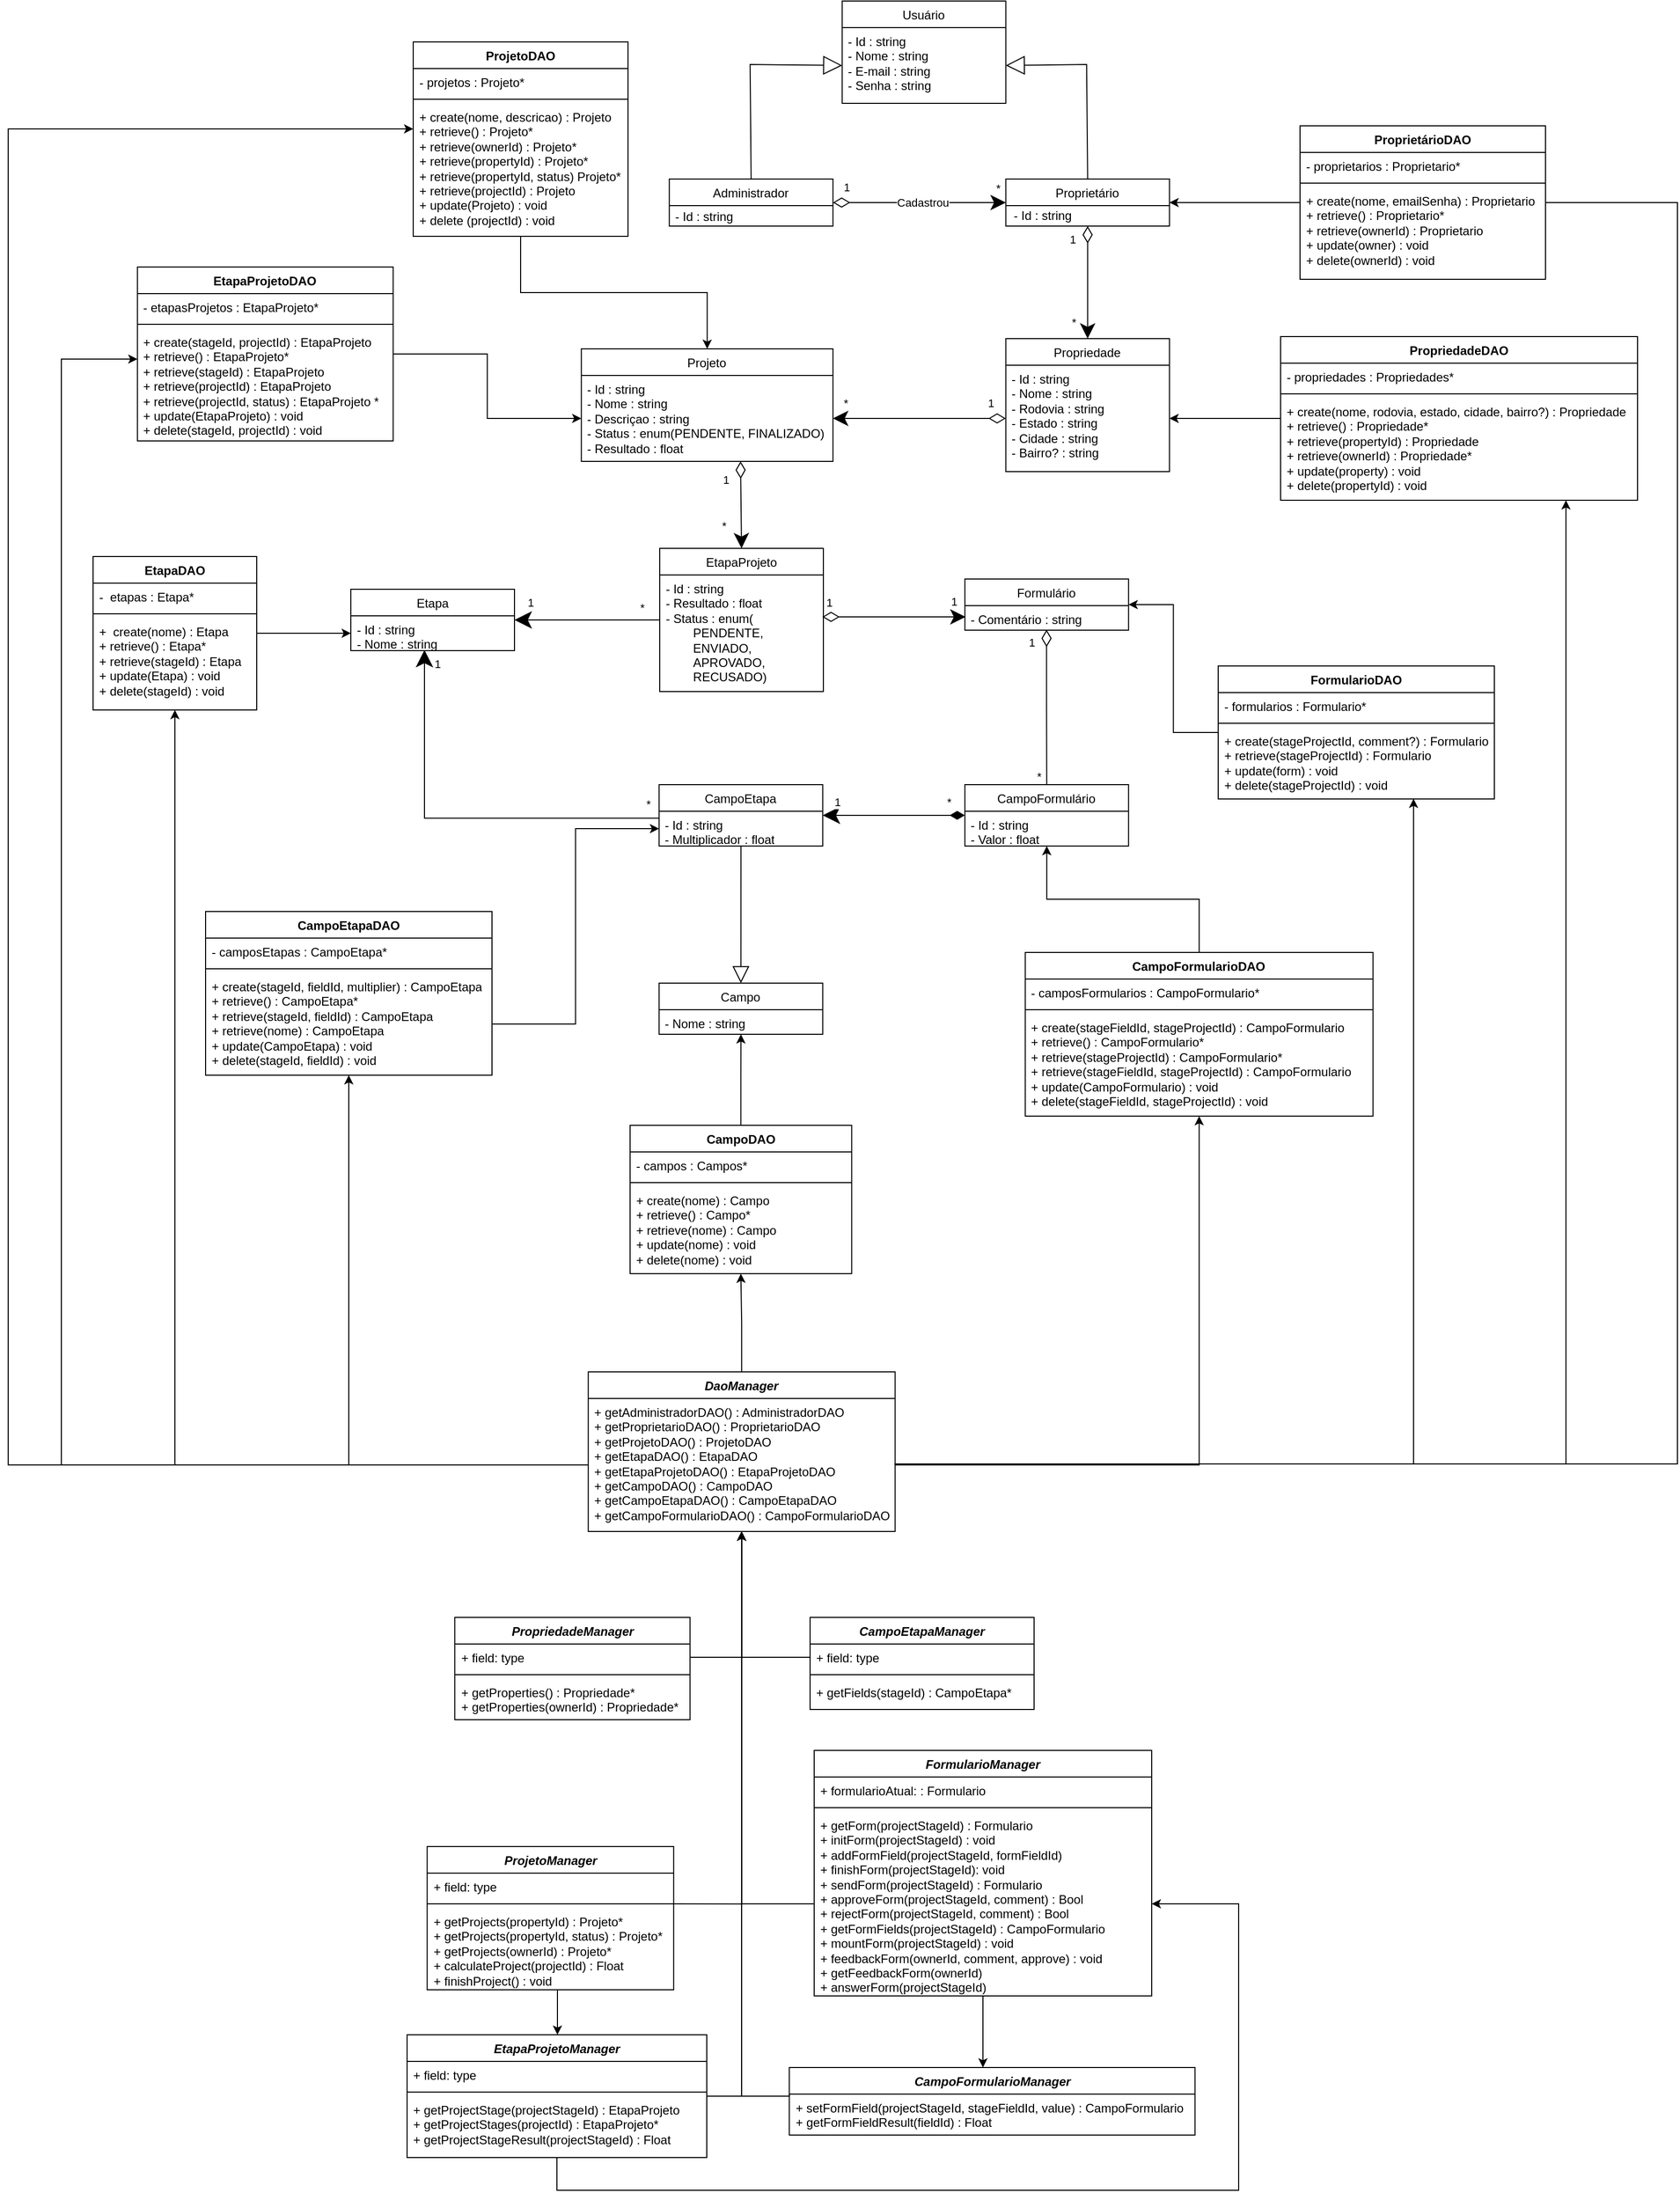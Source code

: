 <mxfile version="21.6.8" type="device">
  <diagram name="Página-1" id="R1JXZxJOF3DdF0_3CID8">
    <mxGraphModel dx="3405" dy="1491" grid="1" gridSize="10" guides="1" tooltips="1" connect="1" arrows="1" fold="1" page="1" pageScale="1" pageWidth="827" pageHeight="1169" math="0" shadow="0">
      <root>
        <mxCell id="0" />
        <mxCell id="1" parent="0" />
        <mxCell id="c1cFdMw-TbfyQ7vt37eO-1" value="&lt;span style=&quot;font-weight: normal;&quot;&gt;Usuário&lt;/span&gt;" style="swimlane;fontStyle=1;align=center;verticalAlign=top;childLayout=stackLayout;horizontal=1;startSize=26;horizontalStack=0;resizeParent=1;resizeParentMax=0;resizeLast=0;collapsible=1;marginBottom=0;whiteSpace=wrap;html=1;" parent="1" vertex="1">
          <mxGeometry x="492.36" y="70" width="160" height="100" as="geometry">
            <mxRectangle x="270" y="190" width="100" height="30" as="alternateBounds" />
          </mxGeometry>
        </mxCell>
        <mxCell id="c1cFdMw-TbfyQ7vt37eO-2" value="- Id : string&lt;br&gt;- Nome : string&lt;br&gt;- E-mail : string&lt;br&gt;- Senha : string" style="text;strokeColor=none;fillColor=none;align=left;verticalAlign=top;spacingLeft=4;spacingRight=4;overflow=hidden;rotatable=0;points=[[0,0.5],[1,0.5]];portConstraint=eastwest;whiteSpace=wrap;html=1;" parent="c1cFdMw-TbfyQ7vt37eO-1" vertex="1">
          <mxGeometry y="26" width="160" height="74" as="geometry" />
        </mxCell>
        <mxCell id="c1cFdMw-TbfyQ7vt37eO-3" value="" style="endArrow=block;endSize=16;endFill=0;html=1;rounded=0;entryX=1;entryY=0.5;entryDx=0;entryDy=0;exitX=0.5;exitY=0;exitDx=0;exitDy=0;" parent="1" source="c1cFdMw-TbfyQ7vt37eO-10" target="c1cFdMw-TbfyQ7vt37eO-2" edge="1">
          <mxGeometry width="160" relative="1" as="geometry">
            <mxPoint x="732.36" y="240" as="sourcePoint" />
            <mxPoint x="712.36" y="450" as="targetPoint" />
            <Array as="points">
              <mxPoint x="731.36" y="132" />
            </Array>
          </mxGeometry>
        </mxCell>
        <mxCell id="c1cFdMw-TbfyQ7vt37eO-4" value="" style="endArrow=block;endSize=16;endFill=0;html=1;rounded=0;entryX=0;entryY=0.5;entryDx=0;entryDy=0;exitX=0.5;exitY=0;exitDx=0;exitDy=0;" parent="1" source="c1cFdMw-TbfyQ7vt37eO-26" target="c1cFdMw-TbfyQ7vt37eO-2" edge="1">
          <mxGeometry width="160" relative="1" as="geometry">
            <mxPoint x="402.36" y="240" as="sourcePoint" />
            <mxPoint x="312.36" y="123" as="targetPoint" />
            <Array as="points">
              <mxPoint x="402.36" y="132" />
            </Array>
          </mxGeometry>
        </mxCell>
        <mxCell id="c1cFdMw-TbfyQ7vt37eO-5" value="&lt;span style=&quot;font-weight: normal;&quot;&gt;Propriedade&lt;/span&gt;" style="swimlane;fontStyle=1;align=center;verticalAlign=top;childLayout=stackLayout;horizontal=1;startSize=26;horizontalStack=0;resizeParent=1;resizeParentMax=0;resizeLast=0;collapsible=1;marginBottom=0;whiteSpace=wrap;html=1;" parent="1" vertex="1">
          <mxGeometry x="652.36" y="400" width="160" height="130" as="geometry" />
        </mxCell>
        <mxCell id="c1cFdMw-TbfyQ7vt37eO-6" value="- Id : string&lt;br&gt;- Nome : string&lt;br&gt;- Rodovia : string&lt;br&gt;- Estado : string&lt;br&gt;- Cidade : string&lt;br&gt;- Bairro? : string" style="text;strokeColor=none;fillColor=none;align=left;verticalAlign=top;spacingLeft=4;spacingRight=4;overflow=hidden;rotatable=0;points=[[0,0.5],[1,0.5]];portConstraint=eastwest;whiteSpace=wrap;html=1;" parent="c1cFdMw-TbfyQ7vt37eO-5" vertex="1">
          <mxGeometry y="26" width="160" height="104" as="geometry" />
        </mxCell>
        <mxCell id="c1cFdMw-TbfyQ7vt37eO-7" value="Cadastrou" style="endArrow=classic;html=1;endSize=12;startArrow=diamondThin;startSize=14;startFill=0;edgeStyle=orthogonalEdgeStyle;rounded=0;exitX=1;exitY=0.5;exitDx=0;exitDy=0;endFill=1;" parent="1" source="c1cFdMw-TbfyQ7vt37eO-26" target="c1cFdMw-TbfyQ7vt37eO-10" edge="1">
          <mxGeometry x="0.042" relative="1" as="geometry">
            <mxPoint x="508.36" y="258" as="sourcePoint" />
            <mxPoint x="652.36" y="258" as="targetPoint" />
            <Array as="points" />
            <mxPoint as="offset" />
          </mxGeometry>
        </mxCell>
        <mxCell id="c1cFdMw-TbfyQ7vt37eO-8" value="1" style="edgeLabel;resizable=0;html=1;align=left;verticalAlign=top;" parent="c1cFdMw-TbfyQ7vt37eO-7" connectable="0" vertex="1">
          <mxGeometry x="-1" relative="1" as="geometry">
            <mxPoint x="9" y="-28" as="offset" />
          </mxGeometry>
        </mxCell>
        <mxCell id="c1cFdMw-TbfyQ7vt37eO-9" value="*" style="edgeLabel;resizable=0;html=1;align=left;verticalAlign=top;" parent="1" connectable="0" vertex="1">
          <mxGeometry x="639.0" y="238" as="geometry">
            <mxPoint x="2" y="2" as="offset" />
          </mxGeometry>
        </mxCell>
        <mxCell id="c1cFdMw-TbfyQ7vt37eO-10" value="&lt;span style=&quot;font-weight: normal;&quot;&gt;Proprietário&lt;/span&gt;" style="swimlane;fontStyle=1;align=center;verticalAlign=top;childLayout=stackLayout;horizontal=1;startSize=26;horizontalStack=0;resizeParent=1;resizeParentMax=0;resizeLast=0;collapsible=1;marginBottom=0;whiteSpace=wrap;html=1;" parent="1" vertex="1">
          <mxGeometry x="652.36" y="244" width="160" height="46" as="geometry">
            <mxRectangle x="489" y="160" width="100" height="30" as="alternateBounds" />
          </mxGeometry>
        </mxCell>
        <mxCell id="c1cFdMw-TbfyQ7vt37eO-11" value="&lt;span style=&quot;font-weight: normal;&quot;&gt;Projeto&lt;/span&gt;" style="swimlane;fontStyle=1;align=center;verticalAlign=top;childLayout=stackLayout;horizontal=1;startSize=26;horizontalStack=0;resizeParent=1;resizeParentMax=0;resizeLast=0;collapsible=1;marginBottom=0;whiteSpace=wrap;html=1;" parent="1" vertex="1">
          <mxGeometry x="237.36" y="410" width="246" height="110" as="geometry" />
        </mxCell>
        <mxCell id="c1cFdMw-TbfyQ7vt37eO-12" value="- Id : string&lt;br&gt;- Nome : string&lt;br&gt;- Descriçao : string&lt;br&gt;- Status : enum(PENDENTE, FINALIZADO)&lt;br&gt;- Resultado : float" style="text;strokeColor=none;fillColor=none;align=left;verticalAlign=top;spacingLeft=4;spacingRight=4;overflow=hidden;rotatable=0;points=[[0,0.5],[1,0.5]];portConstraint=eastwest;whiteSpace=wrap;html=1;" parent="c1cFdMw-TbfyQ7vt37eO-11" vertex="1">
          <mxGeometry y="26" width="246" height="84" as="geometry" />
        </mxCell>
        <mxCell id="c1cFdMw-TbfyQ7vt37eO-13" value="&lt;span style=&quot;font-weight: normal;&quot;&gt;CampoFormulário&lt;/span&gt;" style="swimlane;fontStyle=1;align=center;verticalAlign=top;childLayout=stackLayout;horizontal=1;startSize=26;horizontalStack=0;resizeParent=1;resizeParentMax=0;resizeLast=0;collapsible=1;marginBottom=0;whiteSpace=wrap;html=1;" parent="1" vertex="1">
          <mxGeometry x="612.36" y="836" width="160" height="60" as="geometry" />
        </mxCell>
        <mxCell id="c1cFdMw-TbfyQ7vt37eO-14" value="- Id : string&lt;br&gt;- Valor : float" style="text;strokeColor=none;fillColor=none;align=left;verticalAlign=top;spacingLeft=4;spacingRight=4;overflow=hidden;rotatable=0;points=[[0,0.5],[1,0.5]];portConstraint=eastwest;whiteSpace=wrap;html=1;" parent="c1cFdMw-TbfyQ7vt37eO-13" vertex="1">
          <mxGeometry y="26" width="160" height="34" as="geometry" />
        </mxCell>
        <mxCell id="c1cFdMw-TbfyQ7vt37eO-15" value="&lt;span style=&quot;font-weight: normal;&quot;&gt;EtapaProjeto&lt;/span&gt;" style="swimlane;fontStyle=1;align=center;verticalAlign=top;childLayout=stackLayout;horizontal=1;startSize=26;horizontalStack=0;resizeParent=1;resizeParentMax=0;resizeLast=0;collapsible=1;marginBottom=0;whiteSpace=wrap;html=1;" parent="1" vertex="1">
          <mxGeometry x="314" y="605" width="160" height="140" as="geometry" />
        </mxCell>
        <mxCell id="c1cFdMw-TbfyQ7vt37eO-16" value="- Id : string&lt;br&gt;- Resultado : float&lt;br&gt;- Status : enum(&lt;span style=&quot;white-space: pre;&quot;&gt;&#x9;&lt;/span&gt;&lt;br&gt;&lt;span style=&quot;white-space: pre;&quot;&gt;&#x9;&lt;/span&gt;PENDENTE,&lt;br&gt;&lt;span style=&quot;white-space: pre;&quot;&gt;&#x9;&lt;/span&gt;ENVIADO,&lt;br&gt;&amp;nbsp;&amp;nbsp;&lt;span style=&quot;white-space: pre;&quot;&gt;&#x9;&lt;/span&gt;APROVADO,&lt;br&gt;&lt;span style=&quot;white-space: pre;&quot;&gt;&#x9;&lt;/span&gt;RECUSADO)" style="text;strokeColor=none;fillColor=none;align=left;verticalAlign=top;spacingLeft=4;spacingRight=4;overflow=hidden;rotatable=0;points=[[0,0.5],[1,0.5]];portConstraint=eastwest;whiteSpace=wrap;html=1;" parent="c1cFdMw-TbfyQ7vt37eO-15" vertex="1">
          <mxGeometry y="26" width="160" height="114" as="geometry" />
        </mxCell>
        <mxCell id="c1cFdMw-TbfyQ7vt37eO-17" value="&lt;span style=&quot;font-weight: normal;&quot;&gt;Campo&lt;/span&gt;" style="swimlane;fontStyle=1;align=center;verticalAlign=top;childLayout=stackLayout;horizontal=1;startSize=26;horizontalStack=0;resizeParent=1;resizeParentMax=0;resizeLast=0;collapsible=1;marginBottom=0;whiteSpace=wrap;html=1;" parent="1" vertex="1">
          <mxGeometry x="313.36" y="1030" width="160" height="50" as="geometry" />
        </mxCell>
        <mxCell id="c1cFdMw-TbfyQ7vt37eO-18" value="- Nome : string" style="text;strokeColor=none;fillColor=none;align=left;verticalAlign=top;spacingLeft=4;spacingRight=4;overflow=hidden;rotatable=0;points=[[0,0.5],[1,0.5]];portConstraint=eastwest;whiteSpace=wrap;html=1;" parent="c1cFdMw-TbfyQ7vt37eO-17" vertex="1">
          <mxGeometry y="26" width="160" height="24" as="geometry" />
        </mxCell>
        <mxCell id="c1cFdMw-TbfyQ7vt37eO-19" value="&lt;span style=&quot;font-weight: normal;&quot;&gt;CampoEtapa&lt;/span&gt;" style="swimlane;fontStyle=1;align=center;verticalAlign=top;childLayout=stackLayout;horizontal=1;startSize=26;horizontalStack=0;resizeParent=1;resizeParentMax=0;resizeLast=0;collapsible=1;marginBottom=0;whiteSpace=wrap;html=1;" parent="1" vertex="1">
          <mxGeometry x="313.36" y="836" width="160" height="60" as="geometry" />
        </mxCell>
        <mxCell id="c1cFdMw-TbfyQ7vt37eO-20" value="- Id : string&lt;br&gt;- Multiplicador : float" style="text;strokeColor=none;fillColor=none;align=left;verticalAlign=top;spacingLeft=4;spacingRight=4;overflow=hidden;rotatable=0;points=[[0,0.5],[1,0.5]];portConstraint=eastwest;whiteSpace=wrap;html=1;" parent="c1cFdMw-TbfyQ7vt37eO-19" vertex="1">
          <mxGeometry y="26" width="160" height="34" as="geometry" />
        </mxCell>
        <mxCell id="c1cFdMw-TbfyQ7vt37eO-21" value="" style="endArrow=classic;html=1;endSize=12;startArrow=diamondThin;startSize=14;startFill=0;edgeStyle=orthogonalEdgeStyle;rounded=0;entryX=0.5;entryY=0;entryDx=0;entryDy=0;exitX=0.5;exitY=1;exitDx=0;exitDy=0;endFill=1;" parent="1" source="c1cFdMw-TbfyQ7vt37eO-10" target="c1cFdMw-TbfyQ7vt37eO-5" edge="1">
          <mxGeometry x="0.042" relative="1" as="geometry">
            <mxPoint x="732.04" y="300.132" as="sourcePoint" />
            <mxPoint x="827.36" y="350" as="targetPoint" />
            <Array as="points" />
            <mxPoint as="offset" />
          </mxGeometry>
        </mxCell>
        <mxCell id="c1cFdMw-TbfyQ7vt37eO-22" value="1" style="edgeLabel;resizable=0;html=1;align=left;verticalAlign=top;" parent="c1cFdMw-TbfyQ7vt37eO-21" connectable="0" vertex="1">
          <mxGeometry x="-1" relative="1" as="geometry">
            <mxPoint x="-19" as="offset" />
          </mxGeometry>
        </mxCell>
        <mxCell id="c1cFdMw-TbfyQ7vt37eO-23" value="*" style="edgeLabel;resizable=0;html=1;align=left;verticalAlign=top;" parent="1" connectable="0" vertex="1">
          <mxGeometry x="723.04" y="310.132" as="geometry">
            <mxPoint x="-8" y="61" as="offset" />
          </mxGeometry>
        </mxCell>
        <mxCell id="c1cFdMw-TbfyQ7vt37eO-24" value="&lt;span style=&quot;font-weight: normal;&quot;&gt;Etapa&lt;/span&gt;" style="swimlane;fontStyle=1;align=center;verticalAlign=top;childLayout=stackLayout;horizontal=1;startSize=26;horizontalStack=0;resizeParent=1;resizeParentMax=0;resizeLast=0;collapsible=1;marginBottom=0;whiteSpace=wrap;html=1;" parent="1" vertex="1">
          <mxGeometry x="12" y="645" width="160" height="60" as="geometry" />
        </mxCell>
        <mxCell id="c1cFdMw-TbfyQ7vt37eO-25" value="- Id : string&lt;br&gt;- Nome : string" style="text;strokeColor=none;fillColor=none;align=left;verticalAlign=top;spacingLeft=4;spacingRight=4;overflow=hidden;rotatable=0;points=[[0,0.5],[1,0.5]];portConstraint=eastwest;whiteSpace=wrap;html=1;" parent="c1cFdMw-TbfyQ7vt37eO-24" vertex="1">
          <mxGeometry y="26" width="160" height="34" as="geometry" />
        </mxCell>
        <mxCell id="c1cFdMw-TbfyQ7vt37eO-26" value="&lt;span style=&quot;font-weight: normal;&quot;&gt;Administrador&lt;/span&gt;" style="swimlane;fontStyle=1;align=center;verticalAlign=top;childLayout=stackLayout;horizontal=1;startSize=26;horizontalStack=0;resizeParent=1;resizeParentMax=0;resizeLast=0;collapsible=1;marginBottom=0;whiteSpace=wrap;html=1;" parent="1" vertex="1">
          <mxGeometry x="323.36" y="244" width="160" height="46" as="geometry">
            <mxRectangle x="489" y="160" width="100" height="30" as="alternateBounds" />
          </mxGeometry>
        </mxCell>
        <mxCell id="c1cFdMw-TbfyQ7vt37eO-27" value="" style="endArrow=classic;html=1;endSize=12;startArrow=diamondThin;startSize=14;startFill=0;edgeStyle=orthogonalEdgeStyle;rounded=0;exitX=0;exitY=0.5;exitDx=0;exitDy=0;entryX=1;entryY=0.5;entryDx=0;entryDy=0;endFill=1;" parent="1" source="c1cFdMw-TbfyQ7vt37eO-6" target="c1cFdMw-TbfyQ7vt37eO-12" edge="1">
          <mxGeometry relative="1" as="geometry">
            <mxPoint x="463.36" y="560" as="sourcePoint" />
            <mxPoint x="583.36" y="660" as="targetPoint" />
          </mxGeometry>
        </mxCell>
        <mxCell id="c1cFdMw-TbfyQ7vt37eO-28" value="1" style="edgeLabel;resizable=0;html=1;align=left;verticalAlign=top;" parent="c1cFdMw-TbfyQ7vt37eO-27" connectable="0" vertex="1">
          <mxGeometry x="-1" relative="1" as="geometry">
            <mxPoint x="-19" y="-28" as="offset" />
          </mxGeometry>
        </mxCell>
        <mxCell id="c1cFdMw-TbfyQ7vt37eO-29" value="*" style="edgeLabel;resizable=0;html=1;align=left;verticalAlign=top;" parent="1" connectable="0" vertex="1">
          <mxGeometry x="492.36" y="450" as="geometry" />
        </mxCell>
        <mxCell id="c1cFdMw-TbfyQ7vt37eO-30" value="" style="endArrow=classic;html=1;endSize=12;startArrow=diamondThin;startSize=14;startFill=0;edgeStyle=orthogonalEdgeStyle;rounded=0;endFill=1;" parent="1" edge="1">
          <mxGeometry relative="1" as="geometry">
            <mxPoint x="473" y="672" as="sourcePoint" />
            <mxPoint x="613" y="672" as="targetPoint" />
          </mxGeometry>
        </mxCell>
        <mxCell id="c1cFdMw-TbfyQ7vt37eO-31" value="" style="endArrow=none;html=1;endSize=12;startArrow=diamondThin;startSize=14;startFill=0;edgeStyle=orthogonalEdgeStyle;rounded=0;exitX=0.499;exitY=0.978;exitDx=0;exitDy=0;entryX=0.5;entryY=0;entryDx=0;entryDy=0;endFill=0;exitPerimeter=0;" parent="1" source="c1cFdMw-TbfyQ7vt37eO-50" target="c1cFdMw-TbfyQ7vt37eO-13" edge="1">
          <mxGeometry relative="1" as="geometry">
            <mxPoint x="692.36" y="688" as="sourcePoint" />
            <mxPoint x="734.36" y="770" as="targetPoint" />
          </mxGeometry>
        </mxCell>
        <mxCell id="c1cFdMw-TbfyQ7vt37eO-32" value="1" style="edgeLabel;resizable=0;html=1;align=left;verticalAlign=top;" parent="c1cFdMw-TbfyQ7vt37eO-31" connectable="0" vertex="1">
          <mxGeometry x="-1" relative="1" as="geometry">
            <mxPoint x="-19" as="offset" />
          </mxGeometry>
        </mxCell>
        <mxCell id="c1cFdMw-TbfyQ7vt37eO-33" value="" style="endArrow=diamondThin;html=1;endSize=12;startArrow=classic;startSize=14;startFill=1;edgeStyle=orthogonalEdgeStyle;rounded=0;exitX=1;exitY=0.5;exitDx=0;exitDy=0;entryX=0;entryY=0.5;entryDx=0;entryDy=0;endFill=1;" parent="1" source="c1cFdMw-TbfyQ7vt37eO-19" target="c1cFdMw-TbfyQ7vt37eO-13" edge="1">
          <mxGeometry relative="1" as="geometry">
            <mxPoint x="563.36" y="820" as="sourcePoint" />
            <mxPoint x="623.36" y="850" as="targetPoint" />
          </mxGeometry>
        </mxCell>
        <mxCell id="c1cFdMw-TbfyQ7vt37eO-34" value="" style="endArrow=none;html=1;endSize=12;startArrow=classic;startSize=14;startFill=1;edgeStyle=orthogonalEdgeStyle;rounded=0;endFill=0;" parent="1" source="c1cFdMw-TbfyQ7vt37eO-24" target="c1cFdMw-TbfyQ7vt37eO-15" edge="1">
          <mxGeometry relative="1" as="geometry">
            <mxPoint x="150.36" y="680" as="sourcePoint" />
            <mxPoint x="293.36" y="670" as="targetPoint" />
          </mxGeometry>
        </mxCell>
        <mxCell id="c1cFdMw-TbfyQ7vt37eO-35" value="" style="endArrow=classic;html=1;endSize=12;startArrow=diamondThin;startSize=14;startFill=0;edgeStyle=orthogonalEdgeStyle;rounded=0;entryX=0.5;entryY=0;entryDx=0;entryDy=0;endFill=1;" parent="1" target="c1cFdMw-TbfyQ7vt37eO-15" edge="1">
          <mxGeometry relative="1" as="geometry">
            <mxPoint x="393" y="520" as="sourcePoint" />
            <mxPoint x="564.36" y="590" as="targetPoint" />
          </mxGeometry>
        </mxCell>
        <mxCell id="c1cFdMw-TbfyQ7vt37eO-36" value="1" style="edgeLabel;resizable=0;html=1;align=left;verticalAlign=top;" parent="c1cFdMw-TbfyQ7vt37eO-35" connectable="0" vertex="1">
          <mxGeometry x="-1" relative="1" as="geometry">
            <mxPoint x="-19" y="5" as="offset" />
          </mxGeometry>
        </mxCell>
        <mxCell id="c1cFdMw-TbfyQ7vt37eO-37" value="" style="endArrow=none;html=1;endSize=12;startArrow=classic;startSize=14;startFill=1;edgeStyle=orthogonalEdgeStyle;rounded=0;entryX=-0.004;entryY=0.106;entryDx=0;entryDy=0;entryPerimeter=0;endFill=0;exitX=0.45;exitY=0.98;exitDx=0;exitDy=0;exitPerimeter=0;" parent="1" source="c1cFdMw-TbfyQ7vt37eO-25" edge="1">
          <mxGeometry x="0.001" relative="1" as="geometry">
            <mxPoint x="80" y="710" as="sourcePoint" />
            <mxPoint x="313.36" y="868.756" as="targetPoint" />
            <Array as="points">
              <mxPoint x="84" y="869" />
            </Array>
            <mxPoint as="offset" />
          </mxGeometry>
        </mxCell>
        <mxCell id="c1cFdMw-TbfyQ7vt37eO-38" value="" style="endArrow=none;html=1;endSize=12;startArrow=block;startSize=14;startFill=0;edgeStyle=orthogonalEdgeStyle;rounded=0;exitX=0.5;exitY=0;exitDx=0;exitDy=0;endFill=0;entryX=0.5;entryY=0.997;entryDx=0;entryDy=0;entryPerimeter=0;" parent="1" source="c1cFdMw-TbfyQ7vt37eO-17" target="c1cFdMw-TbfyQ7vt37eO-20" edge="1">
          <mxGeometry relative="1" as="geometry">
            <mxPoint x="463.36" y="1030.0" as="sourcePoint" />
            <mxPoint x="394" y="896" as="targetPoint" />
            <Array as="points">
              <mxPoint x="393" y="900" />
            </Array>
          </mxGeometry>
        </mxCell>
        <mxCell id="c1cFdMw-TbfyQ7vt37eO-39" value="*" style="edgeLabel;resizable=0;html=1;align=left;verticalAlign=top;" parent="1" connectable="0" vertex="1">
          <mxGeometry x="373.36" y="570" as="geometry" />
        </mxCell>
        <mxCell id="c1cFdMw-TbfyQ7vt37eO-40" value="*" style="edgeLabel;resizable=0;html=1;align=left;verticalAlign=top;" parent="1" connectable="0" vertex="1">
          <mxGeometry x="293.36" y="650" as="geometry" />
        </mxCell>
        <mxCell id="c1cFdMw-TbfyQ7vt37eO-41" value="1" style="edgeLabel;resizable=0;html=1;align=left;verticalAlign=top;" parent="1" connectable="0" vertex="1">
          <mxGeometry x="183.36" y="645" as="geometry" />
        </mxCell>
        <mxCell id="c1cFdMw-TbfyQ7vt37eO-42" value="1" style="edgeLabel;resizable=0;html=1;align=left;verticalAlign=top;" parent="1" connectable="0" vertex="1">
          <mxGeometry x="92.0" y="705" as="geometry" />
        </mxCell>
        <mxCell id="c1cFdMw-TbfyQ7vt37eO-43" value="*" style="edgeLabel;resizable=0;html=1;align=left;verticalAlign=top;" parent="1" connectable="0" vertex="1">
          <mxGeometry x="273.36" y="840" as="geometry">
            <mxPoint x="26" y="2" as="offset" />
          </mxGeometry>
        </mxCell>
        <mxCell id="c1cFdMw-TbfyQ7vt37eO-44" value="*" style="edgeLabel;resizable=0;html=1;align=left;verticalAlign=top;" parent="1" connectable="0" vertex="1">
          <mxGeometry x="593.36" y="840" as="geometry" />
        </mxCell>
        <mxCell id="c1cFdMw-TbfyQ7vt37eO-45" value="*" style="edgeLabel;resizable=0;html=1;align=left;verticalAlign=top;" parent="1" connectable="0" vertex="1">
          <mxGeometry x="603.36" y="850" as="geometry">
            <mxPoint x="78" y="-35" as="offset" />
          </mxGeometry>
        </mxCell>
        <mxCell id="c1cFdMw-TbfyQ7vt37eO-46" value="1" style="edgeLabel;resizable=0;html=1;align=left;verticalAlign=top;" parent="1" connectable="0" vertex="1">
          <mxGeometry x="483.36" y="840" as="geometry" />
        </mxCell>
        <mxCell id="c1cFdMw-TbfyQ7vt37eO-47" value="1" style="edgeLabel;resizable=0;html=1;align=left;verticalAlign=top;" parent="1" connectable="0" vertex="1">
          <mxGeometry x="671.36" y="693" as="geometry">
            <mxPoint x="-196" y="-48" as="offset" />
          </mxGeometry>
        </mxCell>
        <mxCell id="c1cFdMw-TbfyQ7vt37eO-48" value="1" style="edgeLabel;resizable=0;html=1;align=left;verticalAlign=top;" parent="1" connectable="0" vertex="1">
          <mxGeometry x="793.36" y="693" as="geometry">
            <mxPoint x="-196" y="-49" as="offset" />
          </mxGeometry>
        </mxCell>
        <mxCell id="c1cFdMw-TbfyQ7vt37eO-49" value="&lt;span style=&quot;font-weight: normal;&quot;&gt;Formulário&lt;/span&gt;" style="swimlane;fontStyle=1;align=center;verticalAlign=top;childLayout=stackLayout;horizontal=1;startSize=26;horizontalStack=0;resizeParent=1;resizeParentMax=0;resizeLast=0;collapsible=1;marginBottom=0;whiteSpace=wrap;html=1;" parent="1" vertex="1">
          <mxGeometry x="612.36" y="635" width="160" height="50" as="geometry" />
        </mxCell>
        <mxCell id="c1cFdMw-TbfyQ7vt37eO-50" value="- Comentário : string" style="text;strokeColor=none;fillColor=none;align=left;verticalAlign=top;spacingLeft=4;spacingRight=4;overflow=hidden;rotatable=0;points=[[0,0.5],[1,0.5]];portConstraint=eastwest;whiteSpace=wrap;html=1;" parent="c1cFdMw-TbfyQ7vt37eO-49" vertex="1">
          <mxGeometry y="26" width="160" height="24" as="geometry" />
        </mxCell>
        <mxCell id="c1cFdMw-TbfyQ7vt37eO-51" value="- Id : string" style="text;html=1;align=center;verticalAlign=middle;resizable=0;points=[];autosize=1;strokeColor=none;fillColor=none;" parent="1" vertex="1">
          <mxGeometry x="317" y="266" width="80" height="30" as="geometry" />
        </mxCell>
        <mxCell id="c1cFdMw-TbfyQ7vt37eO-52" value="- Id : string" style="text;html=1;align=center;verticalAlign=middle;resizable=0;points=[];autosize=1;strokeColor=none;fillColor=none;" parent="1" vertex="1">
          <mxGeometry x="648" y="265" width="80" height="30" as="geometry" />
        </mxCell>
        <mxCell id="Z_xICWQEjVz1GftoHAZ4-9" style="edgeStyle=orthogonalEdgeStyle;rounded=0;orthogonalLoop=1;jettySize=auto;html=1;" parent="1" source="c1cFdMw-TbfyQ7vt37eO-69" target="c1cFdMw-TbfyQ7vt37eO-10" edge="1">
          <mxGeometry relative="1" as="geometry" />
        </mxCell>
        <mxCell id="c1cFdMw-TbfyQ7vt37eO-69" value="ProprietárioDAO" style="swimlane;fontStyle=1;align=center;verticalAlign=top;childLayout=stackLayout;horizontal=1;startSize=26;horizontalStack=0;resizeParent=1;resizeParentMax=0;resizeLast=0;collapsible=1;marginBottom=0;whiteSpace=wrap;html=1;" parent="1" vertex="1">
          <mxGeometry x="940" y="192" width="240" height="150" as="geometry" />
        </mxCell>
        <mxCell id="c1cFdMw-TbfyQ7vt37eO-70" value="- proprietarios : Proprietario*" style="text;strokeColor=none;fillColor=none;align=left;verticalAlign=top;spacingLeft=4;spacingRight=4;overflow=hidden;rotatable=0;points=[[0,0.5],[1,0.5]];portConstraint=eastwest;whiteSpace=wrap;html=1;" parent="c1cFdMw-TbfyQ7vt37eO-69" vertex="1">
          <mxGeometry y="26" width="240" height="26" as="geometry" />
        </mxCell>
        <mxCell id="c1cFdMw-TbfyQ7vt37eO-71" value="" style="line;strokeWidth=1;fillColor=none;align=left;verticalAlign=middle;spacingTop=-1;spacingLeft=3;spacingRight=3;rotatable=0;labelPosition=right;points=[];portConstraint=eastwest;strokeColor=inherit;" parent="c1cFdMw-TbfyQ7vt37eO-69" vertex="1">
          <mxGeometry y="52" width="240" height="8" as="geometry" />
        </mxCell>
        <mxCell id="c1cFdMw-TbfyQ7vt37eO-72" value="+ create(nome, emailSenha) : Proprietario&lt;br&gt;+ retrieve() : Proprietario*&lt;br&gt;+ retrieve(ownerId) : Proprietario&lt;br&gt;+ update(owner) : void&lt;br&gt;+ delete(ownerId) : void" style="text;strokeColor=none;fillColor=none;align=left;verticalAlign=top;spacingLeft=4;spacingRight=4;overflow=hidden;rotatable=0;points=[[0,0.5],[1,0.5]];portConstraint=eastwest;whiteSpace=wrap;html=1;" parent="c1cFdMw-TbfyQ7vt37eO-69" vertex="1">
          <mxGeometry y="60" width="240" height="90" as="geometry" />
        </mxCell>
        <mxCell id="Z_xICWQEjVz1GftoHAZ4-8" style="edgeStyle=orthogonalEdgeStyle;rounded=0;orthogonalLoop=1;jettySize=auto;html=1;" parent="1" source="c1cFdMw-TbfyQ7vt37eO-73" target="c1cFdMw-TbfyQ7vt37eO-6" edge="1">
          <mxGeometry relative="1" as="geometry" />
        </mxCell>
        <mxCell id="c1cFdMw-TbfyQ7vt37eO-73" value="PropriedadeDAO" style="swimlane;fontStyle=1;align=center;verticalAlign=top;childLayout=stackLayout;horizontal=1;startSize=26;horizontalStack=0;resizeParent=1;resizeParentMax=0;resizeLast=0;collapsible=1;marginBottom=0;whiteSpace=wrap;html=1;" parent="1" vertex="1">
          <mxGeometry x="921" y="398" width="349" height="160" as="geometry" />
        </mxCell>
        <mxCell id="c1cFdMw-TbfyQ7vt37eO-74" value="- propriedades : Propriedades*" style="text;strokeColor=none;fillColor=none;align=left;verticalAlign=top;spacingLeft=4;spacingRight=4;overflow=hidden;rotatable=0;points=[[0,0.5],[1,0.5]];portConstraint=eastwest;whiteSpace=wrap;html=1;" parent="c1cFdMw-TbfyQ7vt37eO-73" vertex="1">
          <mxGeometry y="26" width="349" height="26" as="geometry" />
        </mxCell>
        <mxCell id="c1cFdMw-TbfyQ7vt37eO-75" value="" style="line;strokeWidth=1;fillColor=none;align=left;verticalAlign=middle;spacingTop=-1;spacingLeft=3;spacingRight=3;rotatable=0;labelPosition=right;points=[];portConstraint=eastwest;strokeColor=inherit;" parent="c1cFdMw-TbfyQ7vt37eO-73" vertex="1">
          <mxGeometry y="52" width="349" height="8" as="geometry" />
        </mxCell>
        <mxCell id="c1cFdMw-TbfyQ7vt37eO-76" value="+ create(nome, rodovia, estado, cidade, bairro?) : Propriedade&lt;br&gt;+ retrieve() : Propriedade*&lt;br&gt;+ retrieve(propertyId) : Propriedade&lt;br&gt;+ retrieve(ownerId) : Propriedade*&lt;br&gt;+ update(property) : void&lt;br&gt;+ delete(propertyId) : void" style="text;strokeColor=none;fillColor=none;align=left;verticalAlign=top;spacingLeft=4;spacingRight=4;overflow=hidden;rotatable=0;points=[[0,0.5],[1,0.5]];portConstraint=eastwest;whiteSpace=wrap;html=1;" parent="c1cFdMw-TbfyQ7vt37eO-73" vertex="1">
          <mxGeometry y="60" width="349" height="100" as="geometry" />
        </mxCell>
        <mxCell id="Z_xICWQEjVz1GftoHAZ4-1" style="edgeStyle=orthogonalEdgeStyle;rounded=0;orthogonalLoop=1;jettySize=auto;html=1;" parent="1" source="c1cFdMw-TbfyQ7vt37eO-77" target="c1cFdMw-TbfyQ7vt37eO-11" edge="1">
          <mxGeometry relative="1" as="geometry" />
        </mxCell>
        <mxCell id="c1cFdMw-TbfyQ7vt37eO-77" value="ProjetoDAO" style="swimlane;fontStyle=1;align=center;verticalAlign=top;childLayout=stackLayout;horizontal=1;startSize=26;horizontalStack=0;resizeParent=1;resizeParentMax=0;resizeLast=0;collapsible=1;marginBottom=0;whiteSpace=wrap;html=1;" parent="1" vertex="1">
          <mxGeometry x="73" y="110" width="210" height="190" as="geometry" />
        </mxCell>
        <mxCell id="c1cFdMw-TbfyQ7vt37eO-78" value="- projetos : Projeto*" style="text;strokeColor=none;fillColor=none;align=left;verticalAlign=top;spacingLeft=4;spacingRight=4;overflow=hidden;rotatable=0;points=[[0,0.5],[1,0.5]];portConstraint=eastwest;whiteSpace=wrap;html=1;" parent="c1cFdMw-TbfyQ7vt37eO-77" vertex="1">
          <mxGeometry y="26" width="210" height="26" as="geometry" />
        </mxCell>
        <mxCell id="c1cFdMw-TbfyQ7vt37eO-79" value="" style="line;strokeWidth=1;fillColor=none;align=left;verticalAlign=middle;spacingTop=-1;spacingLeft=3;spacingRight=3;rotatable=0;labelPosition=right;points=[];portConstraint=eastwest;strokeColor=inherit;" parent="c1cFdMw-TbfyQ7vt37eO-77" vertex="1">
          <mxGeometry y="52" width="210" height="8" as="geometry" />
        </mxCell>
        <mxCell id="c1cFdMw-TbfyQ7vt37eO-80" value="+ create(nome, descricao) : Projeto&lt;br&gt;+ retrieve() : Projeto*&lt;br&gt;+ retrieve(ownerId) : Projeto*&lt;br&gt;+ retrieve(propertyId) : Projeto*&lt;br&gt;+ retrieve(propertyId, status) Projeto*&lt;br&gt;+ retrieve(projectId) : Projeto&lt;br&gt;+ update(Projeto) : void&lt;br&gt;+ delete (projectId) : void" style="text;strokeColor=none;fillColor=none;align=left;verticalAlign=top;spacingLeft=4;spacingRight=4;overflow=hidden;rotatable=0;points=[[0,0.5],[1,0.5]];portConstraint=eastwest;whiteSpace=wrap;html=1;" parent="c1cFdMw-TbfyQ7vt37eO-77" vertex="1">
          <mxGeometry y="60" width="210" height="130" as="geometry" />
        </mxCell>
        <mxCell id="Z_xICWQEjVz1GftoHAZ4-2" style="edgeStyle=orthogonalEdgeStyle;rounded=0;orthogonalLoop=1;jettySize=auto;html=1;entryX=0;entryY=0.5;entryDx=0;entryDy=0;" parent="1" source="c1cFdMw-TbfyQ7vt37eO-85" target="c1cFdMw-TbfyQ7vt37eO-12" edge="1">
          <mxGeometry relative="1" as="geometry" />
        </mxCell>
        <mxCell id="c1cFdMw-TbfyQ7vt37eO-85" value="EtapaProjetoDAO" style="swimlane;fontStyle=1;align=center;verticalAlign=top;childLayout=stackLayout;horizontal=1;startSize=26;horizontalStack=0;resizeParent=1;resizeParentMax=0;resizeLast=0;collapsible=1;marginBottom=0;whiteSpace=wrap;html=1;" parent="1" vertex="1">
          <mxGeometry x="-196.64" y="330" width="250" height="170" as="geometry" />
        </mxCell>
        <mxCell id="c1cFdMw-TbfyQ7vt37eO-86" value="- etapasProjetos : EtapaProjeto*" style="text;strokeColor=none;fillColor=none;align=left;verticalAlign=top;spacingLeft=4;spacingRight=4;overflow=hidden;rotatable=0;points=[[0,0.5],[1,0.5]];portConstraint=eastwest;whiteSpace=wrap;html=1;" parent="c1cFdMw-TbfyQ7vt37eO-85" vertex="1">
          <mxGeometry y="26" width="250" height="26" as="geometry" />
        </mxCell>
        <mxCell id="c1cFdMw-TbfyQ7vt37eO-87" value="" style="line;strokeWidth=1;fillColor=none;align=left;verticalAlign=middle;spacingTop=-1;spacingLeft=3;spacingRight=3;rotatable=0;labelPosition=right;points=[];portConstraint=eastwest;strokeColor=inherit;" parent="c1cFdMw-TbfyQ7vt37eO-85" vertex="1">
          <mxGeometry y="52" width="250" height="8" as="geometry" />
        </mxCell>
        <mxCell id="c1cFdMw-TbfyQ7vt37eO-88" value="+ create(stageId, projectId) : EtapaProjeto&lt;br&gt;+ retrieve() : EtapaProjeto*&lt;br&gt;+ retrieve(stageId) : EtapaProjeto&lt;br&gt;+ retrieve(projectId) : EtapaProjeto&lt;br&gt;+ retrieve(projectId, status) : EtapaProjeto *&lt;br&gt;+ update(EtapaProjeto) : void&lt;br&gt;+ delete(stageId, projectId) : void" style="text;strokeColor=none;fillColor=none;align=left;verticalAlign=top;spacingLeft=4;spacingRight=4;overflow=hidden;rotatable=0;points=[[0,0.5],[1,0.5]];portConstraint=eastwest;whiteSpace=wrap;html=1;" parent="c1cFdMw-TbfyQ7vt37eO-85" vertex="1">
          <mxGeometry y="60" width="250" height="110" as="geometry" />
        </mxCell>
        <mxCell id="Z_xICWQEjVz1GftoHAZ4-3" style="edgeStyle=orthogonalEdgeStyle;rounded=0;orthogonalLoop=1;jettySize=auto;html=1;entryX=0;entryY=0.5;entryDx=0;entryDy=0;" parent="1" source="c1cFdMw-TbfyQ7vt37eO-89" target="c1cFdMw-TbfyQ7vt37eO-25" edge="1">
          <mxGeometry relative="1" as="geometry" />
        </mxCell>
        <mxCell id="c1cFdMw-TbfyQ7vt37eO-89" value="EtapaDAO" style="swimlane;fontStyle=1;align=center;verticalAlign=top;childLayout=stackLayout;horizontal=1;startSize=26;horizontalStack=0;resizeParent=1;resizeParentMax=0;resizeLast=0;collapsible=1;marginBottom=0;whiteSpace=wrap;html=1;" parent="1" vertex="1">
          <mxGeometry x="-240" y="613" width="160" height="150" as="geometry" />
        </mxCell>
        <mxCell id="c1cFdMw-TbfyQ7vt37eO-90" value="-&amp;nbsp; etapas : Etapa*" style="text;strokeColor=none;fillColor=none;align=left;verticalAlign=top;spacingLeft=4;spacingRight=4;overflow=hidden;rotatable=0;points=[[0,0.5],[1,0.5]];portConstraint=eastwest;whiteSpace=wrap;html=1;" parent="c1cFdMw-TbfyQ7vt37eO-89" vertex="1">
          <mxGeometry y="26" width="160" height="26" as="geometry" />
        </mxCell>
        <mxCell id="c1cFdMw-TbfyQ7vt37eO-91" value="" style="line;strokeWidth=1;fillColor=none;align=left;verticalAlign=middle;spacingTop=-1;spacingLeft=3;spacingRight=3;rotatable=0;labelPosition=right;points=[];portConstraint=eastwest;strokeColor=inherit;" parent="c1cFdMw-TbfyQ7vt37eO-89" vertex="1">
          <mxGeometry y="52" width="160" height="8" as="geometry" />
        </mxCell>
        <mxCell id="c1cFdMw-TbfyQ7vt37eO-92" value="+&amp;nbsp; create(nome) : Etapa&lt;br&gt;+ retrieve() : Etapa*&lt;br&gt;+ retrieve(stageId) : Etapa&lt;br&gt;+ update(Etapa) : void&lt;br&gt;+ delete(stageId) : void" style="text;strokeColor=none;fillColor=none;align=left;verticalAlign=top;spacingLeft=4;spacingRight=4;overflow=hidden;rotatable=0;points=[[0,0.5],[1,0.5]];portConstraint=eastwest;whiteSpace=wrap;html=1;" parent="c1cFdMw-TbfyQ7vt37eO-89" vertex="1">
          <mxGeometry y="60" width="160" height="90" as="geometry" />
        </mxCell>
        <mxCell id="Z_xICWQEjVz1GftoHAZ4-5" style="edgeStyle=orthogonalEdgeStyle;rounded=0;orthogonalLoop=1;jettySize=auto;html=1;" parent="1" source="c1cFdMw-TbfyQ7vt37eO-93" target="c1cFdMw-TbfyQ7vt37eO-17" edge="1">
          <mxGeometry relative="1" as="geometry" />
        </mxCell>
        <mxCell id="c1cFdMw-TbfyQ7vt37eO-93" value="CampoDAO" style="swimlane;fontStyle=1;align=center;verticalAlign=top;childLayout=stackLayout;horizontal=1;startSize=26;horizontalStack=0;resizeParent=1;resizeParentMax=0;resizeLast=0;collapsible=1;marginBottom=0;whiteSpace=wrap;html=1;" parent="1" vertex="1">
          <mxGeometry x="285.04" y="1169" width="216.64" height="145" as="geometry" />
        </mxCell>
        <mxCell id="c1cFdMw-TbfyQ7vt37eO-94" value="- campos : Campos*" style="text;strokeColor=none;fillColor=none;align=left;verticalAlign=top;spacingLeft=4;spacingRight=4;overflow=hidden;rotatable=0;points=[[0,0.5],[1,0.5]];portConstraint=eastwest;whiteSpace=wrap;html=1;" parent="c1cFdMw-TbfyQ7vt37eO-93" vertex="1">
          <mxGeometry y="26" width="216.64" height="26" as="geometry" />
        </mxCell>
        <mxCell id="c1cFdMw-TbfyQ7vt37eO-95" value="" style="line;strokeWidth=1;fillColor=none;align=left;verticalAlign=middle;spacingTop=-1;spacingLeft=3;spacingRight=3;rotatable=0;labelPosition=right;points=[];portConstraint=eastwest;strokeColor=inherit;" parent="c1cFdMw-TbfyQ7vt37eO-93" vertex="1">
          <mxGeometry y="52" width="216.64" height="8" as="geometry" />
        </mxCell>
        <mxCell id="c1cFdMw-TbfyQ7vt37eO-96" value="+ create(nome) : Campo&lt;br&gt;+ retrieve() : Campo*&lt;br&gt;+ retrieve(nome) : Campo&lt;br&gt;+ update(nome) : void&lt;br&gt;+ delete(nome) : void" style="text;strokeColor=none;fillColor=none;align=left;verticalAlign=top;spacingLeft=4;spacingRight=4;overflow=hidden;rotatable=0;points=[[0,0.5],[1,0.5]];portConstraint=eastwest;whiteSpace=wrap;html=1;" parent="c1cFdMw-TbfyQ7vt37eO-93" vertex="1">
          <mxGeometry y="60" width="216.64" height="85" as="geometry" />
        </mxCell>
        <mxCell id="c1cFdMw-TbfyQ7vt37eO-97" value="CampoEtapaDAO" style="swimlane;fontStyle=1;align=center;verticalAlign=top;childLayout=stackLayout;horizontal=1;startSize=26;horizontalStack=0;resizeParent=1;resizeParentMax=0;resizeLast=0;collapsible=1;marginBottom=0;whiteSpace=wrap;html=1;" parent="1" vertex="1">
          <mxGeometry x="-130" y="960" width="280" height="160" as="geometry" />
        </mxCell>
        <mxCell id="c1cFdMw-TbfyQ7vt37eO-98" value="- camposEtapas : CampoEtapa*" style="text;strokeColor=none;fillColor=none;align=left;verticalAlign=top;spacingLeft=4;spacingRight=4;overflow=hidden;rotatable=0;points=[[0,0.5],[1,0.5]];portConstraint=eastwest;whiteSpace=wrap;html=1;" parent="c1cFdMw-TbfyQ7vt37eO-97" vertex="1">
          <mxGeometry y="26" width="280" height="26" as="geometry" />
        </mxCell>
        <mxCell id="c1cFdMw-TbfyQ7vt37eO-99" value="" style="line;strokeWidth=1;fillColor=none;align=left;verticalAlign=middle;spacingTop=-1;spacingLeft=3;spacingRight=3;rotatable=0;labelPosition=right;points=[];portConstraint=eastwest;strokeColor=inherit;" parent="c1cFdMw-TbfyQ7vt37eO-97" vertex="1">
          <mxGeometry y="52" width="280" height="8" as="geometry" />
        </mxCell>
        <mxCell id="c1cFdMw-TbfyQ7vt37eO-100" value="+ create(stageId, fieldId, multiplier) : CampoEtapa&lt;br&gt;+ retrieve() : CampoEtapa*&lt;br&gt;+ retrieve(stageId, fieldId) : CampoEtapa&lt;br&gt;+ retrieve(nome) : CampoEtapa&lt;br&gt;+ update(CampoEtapa) : void&lt;br&gt;+ delete(stageId, fieldId) : void" style="text;strokeColor=none;fillColor=none;align=left;verticalAlign=top;spacingLeft=4;spacingRight=4;overflow=hidden;rotatable=0;points=[[0,0.5],[1,0.5]];portConstraint=eastwest;whiteSpace=wrap;html=1;" parent="c1cFdMw-TbfyQ7vt37eO-97" vertex="1">
          <mxGeometry y="60" width="280" height="100" as="geometry" />
        </mxCell>
        <mxCell id="Z_xICWQEjVz1GftoHAZ4-6" style="edgeStyle=orthogonalEdgeStyle;rounded=0;orthogonalLoop=1;jettySize=auto;html=1;" parent="1" source="c1cFdMw-TbfyQ7vt37eO-101" target="c1cFdMw-TbfyQ7vt37eO-13" edge="1">
          <mxGeometry relative="1" as="geometry" />
        </mxCell>
        <mxCell id="c1cFdMw-TbfyQ7vt37eO-101" value="CampoFormularioDAO" style="swimlane;fontStyle=1;align=center;verticalAlign=top;childLayout=stackLayout;horizontal=1;startSize=26;horizontalStack=0;resizeParent=1;resizeParentMax=0;resizeLast=0;collapsible=1;marginBottom=0;whiteSpace=wrap;html=1;" parent="1" vertex="1">
          <mxGeometry x="671.36" y="1000" width="340" height="160" as="geometry" />
        </mxCell>
        <mxCell id="c1cFdMw-TbfyQ7vt37eO-102" value="- camposFormularios : CampoFormulario*" style="text;strokeColor=none;fillColor=none;align=left;verticalAlign=top;spacingLeft=4;spacingRight=4;overflow=hidden;rotatable=0;points=[[0,0.5],[1,0.5]];portConstraint=eastwest;whiteSpace=wrap;html=1;" parent="c1cFdMw-TbfyQ7vt37eO-101" vertex="1">
          <mxGeometry y="26" width="340" height="26" as="geometry" />
        </mxCell>
        <mxCell id="c1cFdMw-TbfyQ7vt37eO-103" value="" style="line;strokeWidth=1;fillColor=none;align=left;verticalAlign=middle;spacingTop=-1;spacingLeft=3;spacingRight=3;rotatable=0;labelPosition=right;points=[];portConstraint=eastwest;strokeColor=inherit;" parent="c1cFdMw-TbfyQ7vt37eO-101" vertex="1">
          <mxGeometry y="52" width="340" height="8" as="geometry" />
        </mxCell>
        <mxCell id="c1cFdMw-TbfyQ7vt37eO-104" value="+ create(stageFieldId, stageProjectId) : CampoFormulario&lt;br&gt;+ retrieve() : CampoFormulario*&lt;br&gt;+ retrieve(stageProjectId) : CampoFormulario*&lt;br&gt;+ retrieve(stageFieldId, stageProjectId) : CampoFormulario&lt;br&gt;+ update(CampoFormulario) : void&lt;br&gt;+ delete(stageFieldId, stageProjectId) : void" style="text;strokeColor=none;fillColor=none;align=left;verticalAlign=top;spacingLeft=4;spacingRight=4;overflow=hidden;rotatable=0;points=[[0,0.5],[1,0.5]];portConstraint=eastwest;whiteSpace=wrap;html=1;" parent="c1cFdMw-TbfyQ7vt37eO-101" vertex="1">
          <mxGeometry y="60" width="340" height="100" as="geometry" />
        </mxCell>
        <mxCell id="Z_xICWQEjVz1GftoHAZ4-10" style="edgeStyle=orthogonalEdgeStyle;rounded=0;orthogonalLoop=1;jettySize=auto;html=1;" parent="1" source="c1cFdMw-TbfyQ7vt37eO-106" target="c1cFdMw-TbfyQ7vt37eO-93" edge="1">
          <mxGeometry relative="1" as="geometry" />
        </mxCell>
        <mxCell id="Z_xICWQEjVz1GftoHAZ4-22" value="" style="edgeStyle=orthogonalEdgeStyle;rounded=0;orthogonalLoop=1;jettySize=auto;html=1;" parent="1" source="c1cFdMw-TbfyQ7vt37eO-106" target="c1cFdMw-TbfyQ7vt37eO-85" edge="1">
          <mxGeometry relative="1" as="geometry">
            <Array as="points">
              <mxPoint x="-271" y="1501" />
              <mxPoint x="-271" y="420" />
            </Array>
          </mxGeometry>
        </mxCell>
        <mxCell id="c1cFdMw-TbfyQ7vt37eO-106" value="&lt;i&gt;DaoManager&lt;/i&gt;" style="swimlane;fontStyle=1;align=center;verticalAlign=top;childLayout=stackLayout;horizontal=1;startSize=26;horizontalStack=0;resizeParent=1;resizeParentMax=0;resizeLast=0;collapsible=1;marginBottom=0;whiteSpace=wrap;html=1;" parent="1" vertex="1">
          <mxGeometry x="244.14" y="1410" width="300" height="156" as="geometry" />
        </mxCell>
        <mxCell id="c1cFdMw-TbfyQ7vt37eO-109" value="+ getAdministradorDAO() : AdministradorDAO&lt;br&gt;+ getProprietarioDAO() : ProprietarioDAO&lt;br&gt;+ getProjetoDAO() : ProjetoDAO&lt;br&gt;+ getEtapaDAO() : EtapaDAO&lt;br&gt;+ getEtapaProjetoDAO() : EtapaProjetoDAO&lt;br&gt;+ getCampoDAO() : CampoDAO&lt;br&gt;+ getCampoEtapaDAO() : CampoEtapaDAO&lt;br&gt;+ getCampoFormularioDAO() : CampoFormularioDAO" style="text;strokeColor=none;fillColor=none;align=left;verticalAlign=top;spacingLeft=4;spacingRight=4;overflow=hidden;rotatable=0;points=[[0,0.5],[1,0.5]];portConstraint=eastwest;whiteSpace=wrap;html=1;" parent="c1cFdMw-TbfyQ7vt37eO-106" vertex="1">
          <mxGeometry y="26" width="300" height="130" as="geometry" />
        </mxCell>
        <mxCell id="c1cFdMw-TbfyQ7vt37eO-149" style="edgeStyle=orthogonalEdgeStyle;rounded=0;orthogonalLoop=1;jettySize=auto;html=1;exitX=0;exitY=0.5;exitDx=0;exitDy=0;" parent="1" source="c1cFdMw-TbfyQ7vt37eO-113" target="c1cFdMw-TbfyQ7vt37eO-106" edge="1">
          <mxGeometry relative="1" as="geometry" />
        </mxCell>
        <mxCell id="znUuYDfkEHp4En0a-QfS-1" style="edgeStyle=orthogonalEdgeStyle;rounded=0;orthogonalLoop=1;jettySize=auto;html=1;" parent="1" source="c1cFdMw-TbfyQ7vt37eO-110" target="c1cFdMw-TbfyQ7vt37eO-135" edge="1">
          <mxGeometry relative="1" as="geometry">
            <Array as="points">
              <mxPoint x="645" y="2020" />
              <mxPoint x="645" y="2020" />
            </Array>
          </mxGeometry>
        </mxCell>
        <mxCell id="c1cFdMw-TbfyQ7vt37eO-110" value="&lt;i&gt;FormularioManager&lt;/i&gt;" style="swimlane;fontStyle=1;align=center;verticalAlign=top;childLayout=stackLayout;horizontal=1;startSize=26;horizontalStack=0;resizeParent=1;resizeParentMax=0;resizeLast=0;collapsible=1;marginBottom=0;whiteSpace=wrap;html=1;" parent="1" vertex="1">
          <mxGeometry x="465" y="1780" width="330" height="240" as="geometry" />
        </mxCell>
        <mxCell id="c1cFdMw-TbfyQ7vt37eO-111" value="+ formularioAtual: : Formulario" style="text;strokeColor=none;fillColor=none;align=left;verticalAlign=top;spacingLeft=4;spacingRight=4;overflow=hidden;rotatable=0;points=[[0,0.5],[1,0.5]];portConstraint=eastwest;whiteSpace=wrap;html=1;" parent="c1cFdMw-TbfyQ7vt37eO-110" vertex="1">
          <mxGeometry y="26" width="330" height="26" as="geometry" />
        </mxCell>
        <mxCell id="c1cFdMw-TbfyQ7vt37eO-112" value="" style="line;strokeWidth=1;fillColor=none;align=left;verticalAlign=middle;spacingTop=-1;spacingLeft=3;spacingRight=3;rotatable=0;labelPosition=right;points=[];portConstraint=eastwest;strokeColor=inherit;" parent="c1cFdMw-TbfyQ7vt37eO-110" vertex="1">
          <mxGeometry y="52" width="330" height="8" as="geometry" />
        </mxCell>
        <mxCell id="c1cFdMw-TbfyQ7vt37eO-113" value="+ getForm(projectStageId) : Formulario&lt;br&gt;+ initForm(projectStageId) : void&lt;br&gt;+ addFormField(projectStageId, formFieldId)&lt;br&gt;+ finishForm(projectStageId): void&lt;br&gt;+ sendForm(projectStageId) : Formulario&lt;br&gt;+ approveForm(projectStageId, comment) : Bool&lt;br&gt;+ rejectForm(projectStageId, comment) : Bool&lt;br&gt;+ getFormFields(projectStageId) : CampoFormulario&lt;br&gt;+ mountForm(projectStageId) : void&lt;br&gt;+ feedbackForm(ownerId, comment, approve) : void&lt;br&gt;+ getFeedbackForm(ownerId)&lt;br&gt;+ answerForm(projectStageId)" style="text;strokeColor=none;fillColor=none;align=left;verticalAlign=top;spacingLeft=4;spacingRight=4;overflow=hidden;rotatable=0;points=[[0,0.5],[1,0.5]];portConstraint=eastwest;whiteSpace=wrap;html=1;" parent="c1cFdMw-TbfyQ7vt37eO-110" vertex="1">
          <mxGeometry y="60" width="330" height="180" as="geometry" />
        </mxCell>
        <mxCell id="c1cFdMw-TbfyQ7vt37eO-150" style="edgeStyle=orthogonalEdgeStyle;rounded=0;orthogonalLoop=1;jettySize=auto;html=1;exitX=1;exitY=0.507;exitDx=0;exitDy=0;exitPerimeter=0;" parent="1" source="c1cFdMw-TbfyQ7vt37eO-116" target="c1cFdMw-TbfyQ7vt37eO-106" edge="1">
          <mxGeometry relative="1" as="geometry" />
        </mxCell>
        <mxCell id="znUuYDfkEHp4En0a-QfS-2" style="edgeStyle=orthogonalEdgeStyle;rounded=0;orthogonalLoop=1;jettySize=auto;html=1;" parent="1" source="c1cFdMw-TbfyQ7vt37eO-114" target="c1cFdMw-TbfyQ7vt37eO-123" edge="1">
          <mxGeometry relative="1" as="geometry">
            <Array as="points">
              <mxPoint x="214" y="2030" />
              <mxPoint x="214" y="2030" />
            </Array>
          </mxGeometry>
        </mxCell>
        <mxCell id="c1cFdMw-TbfyQ7vt37eO-114" value="&lt;i&gt;ProjetoManager&lt;/i&gt;" style="swimlane;fontStyle=1;align=center;verticalAlign=top;childLayout=stackLayout;horizontal=1;startSize=26;horizontalStack=0;resizeParent=1;resizeParentMax=0;resizeLast=0;collapsible=1;marginBottom=0;whiteSpace=wrap;html=1;" parent="1" vertex="1">
          <mxGeometry x="86.64" y="1874" width="241" height="140" as="geometry" />
        </mxCell>
        <mxCell id="c1cFdMw-TbfyQ7vt37eO-115" value="+ field: type" style="text;strokeColor=none;fillColor=none;align=left;verticalAlign=top;spacingLeft=4;spacingRight=4;overflow=hidden;rotatable=0;points=[[0,0.5],[1,0.5]];portConstraint=eastwest;whiteSpace=wrap;html=1;" parent="c1cFdMw-TbfyQ7vt37eO-114" vertex="1">
          <mxGeometry y="26" width="241" height="26" as="geometry" />
        </mxCell>
        <mxCell id="c1cFdMw-TbfyQ7vt37eO-116" value="" style="line;strokeWidth=1;fillColor=none;align=left;verticalAlign=middle;spacingTop=-1;spacingLeft=3;spacingRight=3;rotatable=0;labelPosition=right;points=[];portConstraint=eastwest;strokeColor=inherit;" parent="c1cFdMw-TbfyQ7vt37eO-114" vertex="1">
          <mxGeometry y="52" width="241" height="8" as="geometry" />
        </mxCell>
        <mxCell id="c1cFdMw-TbfyQ7vt37eO-117" value="+ getProjects(propertyId) : Projeto*&lt;br&gt;+ getProjects(propertyId, status) : Projeto*&lt;br&gt;+ getProjects(ownerId) : Projeto*&lt;br&gt;+ calculateProject(projectId) : Float&lt;br&gt;+ finishProject() : void" style="text;strokeColor=none;fillColor=none;align=left;verticalAlign=top;spacingLeft=4;spacingRight=4;overflow=hidden;rotatable=0;points=[[0,0.5],[1,0.5]];portConstraint=eastwest;whiteSpace=wrap;html=1;" parent="c1cFdMw-TbfyQ7vt37eO-114" vertex="1">
          <mxGeometry y="60" width="241" height="80" as="geometry" />
        </mxCell>
        <mxCell id="c1cFdMw-TbfyQ7vt37eO-146" style="edgeStyle=orthogonalEdgeStyle;rounded=0;orthogonalLoop=1;jettySize=auto;html=1;exitX=1;exitY=0.5;exitDx=0;exitDy=0;" parent="1" source="c1cFdMw-TbfyQ7vt37eO-119" target="c1cFdMw-TbfyQ7vt37eO-106" edge="1">
          <mxGeometry relative="1" as="geometry" />
        </mxCell>
        <mxCell id="c1cFdMw-TbfyQ7vt37eO-118" value="&lt;i&gt;PropriedadeManager&lt;/i&gt;" style="swimlane;fontStyle=1;align=center;verticalAlign=top;childLayout=stackLayout;horizontal=1;startSize=26;horizontalStack=0;resizeParent=1;resizeParentMax=0;resizeLast=0;collapsible=1;marginBottom=0;whiteSpace=wrap;html=1;" parent="1" vertex="1">
          <mxGeometry x="113.64" y="1650" width="230" height="100" as="geometry" />
        </mxCell>
        <mxCell id="c1cFdMw-TbfyQ7vt37eO-119" value="+ field: type" style="text;strokeColor=none;fillColor=none;align=left;verticalAlign=top;spacingLeft=4;spacingRight=4;overflow=hidden;rotatable=0;points=[[0,0.5],[1,0.5]];portConstraint=eastwest;whiteSpace=wrap;html=1;" parent="c1cFdMw-TbfyQ7vt37eO-118" vertex="1">
          <mxGeometry y="26" width="230" height="26" as="geometry" />
        </mxCell>
        <mxCell id="c1cFdMw-TbfyQ7vt37eO-120" value="" style="line;strokeWidth=1;fillColor=none;align=left;verticalAlign=middle;spacingTop=-1;spacingLeft=3;spacingRight=3;rotatable=0;labelPosition=right;points=[];portConstraint=eastwest;strokeColor=inherit;" parent="c1cFdMw-TbfyQ7vt37eO-118" vertex="1">
          <mxGeometry y="52" width="230" height="8" as="geometry" />
        </mxCell>
        <mxCell id="c1cFdMw-TbfyQ7vt37eO-121" value="+ getProperties() : Propriedade*&lt;br&gt;+ getProperties(ownerId) : Propriedade*" style="text;strokeColor=none;fillColor=none;align=left;verticalAlign=top;spacingLeft=4;spacingRight=4;overflow=hidden;rotatable=0;points=[[0,0.5],[1,0.5]];portConstraint=eastwest;whiteSpace=wrap;html=1;" parent="c1cFdMw-TbfyQ7vt37eO-118" vertex="1">
          <mxGeometry y="60" width="230" height="40" as="geometry" />
        </mxCell>
        <mxCell id="c1cFdMw-TbfyQ7vt37eO-152" style="edgeStyle=orthogonalEdgeStyle;rounded=0;orthogonalLoop=1;jettySize=auto;html=1;exitX=1;exitY=0.5;exitDx=0;exitDy=0;" parent="1" source="c1cFdMw-TbfyQ7vt37eO-123" target="c1cFdMw-TbfyQ7vt37eO-106" edge="1">
          <mxGeometry relative="1" as="geometry" />
        </mxCell>
        <mxCell id="znUuYDfkEHp4En0a-QfS-4" style="edgeStyle=orthogonalEdgeStyle;rounded=0;orthogonalLoop=1;jettySize=auto;html=1;entryX=1;entryY=0.5;entryDx=0;entryDy=0;" parent="1" source="c1cFdMw-TbfyQ7vt37eO-123" target="c1cFdMw-TbfyQ7vt37eO-113" edge="1">
          <mxGeometry relative="1" as="geometry">
            <mxPoint x="656" y="2156" as="targetPoint" />
            <Array as="points">
              <mxPoint x="214" y="2210" />
              <mxPoint x="880" y="2210" />
              <mxPoint x="880" y="1930" />
            </Array>
          </mxGeometry>
        </mxCell>
        <mxCell id="c1cFdMw-TbfyQ7vt37eO-123" value="&lt;i&gt;EtapaProjetoManager&lt;/i&gt;" style="swimlane;fontStyle=1;align=center;verticalAlign=top;childLayout=stackLayout;horizontal=1;startSize=26;horizontalStack=0;resizeParent=1;resizeParentMax=0;resizeLast=0;collapsible=1;marginBottom=0;whiteSpace=wrap;html=1;" parent="1" vertex="1">
          <mxGeometry x="67" y="2058" width="293" height="120" as="geometry" />
        </mxCell>
        <mxCell id="c1cFdMw-TbfyQ7vt37eO-124" value="+ field: type" style="text;strokeColor=none;fillColor=none;align=left;verticalAlign=top;spacingLeft=4;spacingRight=4;overflow=hidden;rotatable=0;points=[[0,0.5],[1,0.5]];portConstraint=eastwest;whiteSpace=wrap;html=1;" parent="c1cFdMw-TbfyQ7vt37eO-123" vertex="1">
          <mxGeometry y="26" width="293" height="26" as="geometry" />
        </mxCell>
        <mxCell id="c1cFdMw-TbfyQ7vt37eO-125" value="" style="line;strokeWidth=1;fillColor=none;align=left;verticalAlign=middle;spacingTop=-1;spacingLeft=3;spacingRight=3;rotatable=0;labelPosition=right;points=[];portConstraint=eastwest;strokeColor=inherit;" parent="c1cFdMw-TbfyQ7vt37eO-123" vertex="1">
          <mxGeometry y="52" width="293" height="8" as="geometry" />
        </mxCell>
        <mxCell id="c1cFdMw-TbfyQ7vt37eO-126" value="+ getProjectStage(projectStageId) : EtapaProjeto&lt;br&gt;+ getProjectStages(projectId) : EtapaProjeto*&lt;br&gt;+ getProjectStageResult(projectStageId) : Float" style="text;strokeColor=none;fillColor=none;align=left;verticalAlign=top;spacingLeft=4;spacingRight=4;overflow=hidden;rotatable=0;points=[[0,0.5],[1,0.5]];portConstraint=eastwest;whiteSpace=wrap;html=1;" parent="c1cFdMw-TbfyQ7vt37eO-123" vertex="1">
          <mxGeometry y="60" width="293" height="60" as="geometry" />
        </mxCell>
        <mxCell id="c1cFdMw-TbfyQ7vt37eO-127" value="&lt;i&gt;CampoEtapaManager&lt;/i&gt;" style="swimlane;fontStyle=1;align=center;verticalAlign=top;childLayout=stackLayout;horizontal=1;startSize=26;horizontalStack=0;resizeParent=1;resizeParentMax=0;resizeLast=0;collapsible=1;marginBottom=0;whiteSpace=wrap;html=1;" parent="1" vertex="1">
          <mxGeometry x="461.0" y="1650" width="219" height="90" as="geometry" />
        </mxCell>
        <mxCell id="c1cFdMw-TbfyQ7vt37eO-128" value="+ field: type" style="text;strokeColor=none;fillColor=none;align=left;verticalAlign=top;spacingLeft=4;spacingRight=4;overflow=hidden;rotatable=0;points=[[0,0.5],[1,0.5]];portConstraint=eastwest;whiteSpace=wrap;html=1;" parent="c1cFdMw-TbfyQ7vt37eO-127" vertex="1">
          <mxGeometry y="26" width="219" height="26" as="geometry" />
        </mxCell>
        <mxCell id="c1cFdMw-TbfyQ7vt37eO-129" value="" style="line;strokeWidth=1;fillColor=none;align=left;verticalAlign=middle;spacingTop=-1;spacingLeft=3;spacingRight=3;rotatable=0;labelPosition=right;points=[];portConstraint=eastwest;strokeColor=inherit;" parent="c1cFdMw-TbfyQ7vt37eO-127" vertex="1">
          <mxGeometry y="52" width="219" height="8" as="geometry" />
        </mxCell>
        <mxCell id="c1cFdMw-TbfyQ7vt37eO-130" value="+ getFields(stageId) : CampoEtapa*" style="text;strokeColor=none;fillColor=none;align=left;verticalAlign=top;spacingLeft=4;spacingRight=4;overflow=hidden;rotatable=0;points=[[0,0.5],[1,0.5]];portConstraint=eastwest;whiteSpace=wrap;html=1;" parent="c1cFdMw-TbfyQ7vt37eO-127" vertex="1">
          <mxGeometry y="60" width="219" height="30" as="geometry" />
        </mxCell>
        <mxCell id="c1cFdMw-TbfyQ7vt37eO-151" style="edgeStyle=orthogonalEdgeStyle;rounded=0;orthogonalLoop=1;jettySize=auto;html=1;exitX=0;exitY=0.007;exitDx=0;exitDy=0;exitPerimeter=0;" parent="1" source="c1cFdMw-TbfyQ7vt37eO-138" target="c1cFdMw-TbfyQ7vt37eO-106" edge="1">
          <mxGeometry relative="1" as="geometry">
            <mxPoint x="400" y="2090" as="sourcePoint" />
            <Array as="points">
              <mxPoint x="441" y="2118" />
              <mxPoint x="394" y="2118" />
            </Array>
          </mxGeometry>
        </mxCell>
        <mxCell id="c1cFdMw-TbfyQ7vt37eO-135" value="&lt;i&gt;CampoFormularioManager&lt;/i&gt;" style="swimlane;fontStyle=1;align=center;verticalAlign=top;childLayout=stackLayout;horizontal=1;startSize=26;horizontalStack=0;resizeParent=1;resizeParentMax=0;resizeLast=0;collapsible=1;marginBottom=0;whiteSpace=wrap;html=1;" parent="1" vertex="1">
          <mxGeometry x="440.68" y="2090" width="396.64" height="66" as="geometry" />
        </mxCell>
        <mxCell id="c1cFdMw-TbfyQ7vt37eO-138" value="+ setFormField(projectStageId, stageFieldId, value) : CampoFormulario&lt;br&gt;+ getFormFieldResult(fieldId) : Float" style="text;strokeColor=none;fillColor=none;align=left;verticalAlign=top;spacingLeft=4;spacingRight=4;overflow=hidden;rotatable=0;points=[[0,0.5],[1,0.5]];portConstraint=eastwest;whiteSpace=wrap;html=1;" parent="c1cFdMw-TbfyQ7vt37eO-135" vertex="1">
          <mxGeometry y="26" width="396.64" height="40" as="geometry" />
        </mxCell>
        <mxCell id="c1cFdMw-TbfyQ7vt37eO-148" style="edgeStyle=orthogonalEdgeStyle;rounded=0;orthogonalLoop=1;jettySize=auto;html=1;" parent="1" source="c1cFdMw-TbfyQ7vt37eO-128" target="c1cFdMw-TbfyQ7vt37eO-106" edge="1">
          <mxGeometry relative="1" as="geometry" />
        </mxCell>
        <mxCell id="Z_xICWQEjVz1GftoHAZ4-7" style="edgeStyle=orthogonalEdgeStyle;rounded=0;orthogonalLoop=1;jettySize=auto;html=1;entryX=1;entryY=0.5;entryDx=0;entryDy=0;" parent="1" source="c1cFdMw-TbfyQ7vt37eO-155" target="c1cFdMw-TbfyQ7vt37eO-49" edge="1">
          <mxGeometry relative="1" as="geometry" />
        </mxCell>
        <mxCell id="c1cFdMw-TbfyQ7vt37eO-155" value="FormularioDAO" style="swimlane;fontStyle=1;align=center;verticalAlign=top;childLayout=stackLayout;horizontal=1;startSize=26;horizontalStack=0;resizeParent=1;resizeParentMax=0;resizeLast=0;collapsible=1;marginBottom=0;whiteSpace=wrap;html=1;" parent="1" vertex="1">
          <mxGeometry x="860" y="720" width="270" height="130" as="geometry" />
        </mxCell>
        <mxCell id="c1cFdMw-TbfyQ7vt37eO-156" value="- formularios : Formulario*" style="text;strokeColor=none;fillColor=none;align=left;verticalAlign=top;spacingLeft=4;spacingRight=4;overflow=hidden;rotatable=0;points=[[0,0.5],[1,0.5]];portConstraint=eastwest;whiteSpace=wrap;html=1;" parent="c1cFdMw-TbfyQ7vt37eO-155" vertex="1">
          <mxGeometry y="26" width="270" height="26" as="geometry" />
        </mxCell>
        <mxCell id="c1cFdMw-TbfyQ7vt37eO-157" value="" style="line;strokeWidth=1;fillColor=none;align=left;verticalAlign=middle;spacingTop=-1;spacingLeft=3;spacingRight=3;rotatable=0;labelPosition=right;points=[];portConstraint=eastwest;strokeColor=inherit;" parent="c1cFdMw-TbfyQ7vt37eO-155" vertex="1">
          <mxGeometry y="52" width="270" height="8" as="geometry" />
        </mxCell>
        <mxCell id="c1cFdMw-TbfyQ7vt37eO-158" value="+ create(stageProjectId, comment?) : Formulario&lt;br&gt;+ retrieve(stageProjectId) : Formulario&lt;br&gt;+ update(form) : void&lt;br&gt;+ delete(stageProjectId) : void" style="text;strokeColor=none;fillColor=none;align=left;verticalAlign=top;spacingLeft=4;spacingRight=4;overflow=hidden;rotatable=0;points=[[0,0.5],[1,0.5]];portConstraint=eastwest;whiteSpace=wrap;html=1;" parent="c1cFdMw-TbfyQ7vt37eO-155" vertex="1">
          <mxGeometry y="60" width="270" height="70" as="geometry" />
        </mxCell>
        <mxCell id="Z_xICWQEjVz1GftoHAZ4-4" style="edgeStyle=orthogonalEdgeStyle;rounded=0;orthogonalLoop=1;jettySize=auto;html=1;" parent="1" source="c1cFdMw-TbfyQ7vt37eO-100" target="c1cFdMw-TbfyQ7vt37eO-20" edge="1">
          <mxGeometry relative="1" as="geometry" />
        </mxCell>
        <mxCell id="Z_xICWQEjVz1GftoHAZ4-12" style="edgeStyle=orthogonalEdgeStyle;rounded=0;orthogonalLoop=1;jettySize=auto;html=1;" parent="1" source="c1cFdMw-TbfyQ7vt37eO-109" target="c1cFdMw-TbfyQ7vt37eO-101" edge="1">
          <mxGeometry relative="1" as="geometry" />
        </mxCell>
        <mxCell id="Z_xICWQEjVz1GftoHAZ4-13" style="edgeStyle=orthogonalEdgeStyle;rounded=0;orthogonalLoop=1;jettySize=auto;html=1;exitX=1;exitY=0.5;exitDx=0;exitDy=0;entryX=0.711;entryY=0.996;entryDx=0;entryDy=0;entryPerimeter=0;" parent="1" source="c1cFdMw-TbfyQ7vt37eO-109" target="c1cFdMw-TbfyQ7vt37eO-158" edge="1">
          <mxGeometry relative="1" as="geometry">
            <mxPoint x="540" y="1540" as="sourcePoint" />
            <mxPoint x="992" y="860" as="targetPoint" />
            <Array as="points">
              <mxPoint x="544" y="1500" />
              <mxPoint x="1051" y="1500" />
              <mxPoint x="1051" y="850" />
            </Array>
          </mxGeometry>
        </mxCell>
        <mxCell id="Z_xICWQEjVz1GftoHAZ4-17" style="edgeStyle=orthogonalEdgeStyle;rounded=0;orthogonalLoop=1;jettySize=auto;html=1;exitX=1;exitY=0.5;exitDx=0;exitDy=0;" parent="1" source="c1cFdMw-TbfyQ7vt37eO-109" target="c1cFdMw-TbfyQ7vt37eO-73" edge="1">
          <mxGeometry relative="1" as="geometry">
            <mxPoint x="1080" y="650" as="targetPoint" />
            <Array as="points">
              <mxPoint x="1200" y="1500" />
            </Array>
          </mxGeometry>
        </mxCell>
        <mxCell id="Z_xICWQEjVz1GftoHAZ4-18" style="edgeStyle=orthogonalEdgeStyle;rounded=0;orthogonalLoop=1;jettySize=auto;html=1;endArrow=none;endFill=0;" parent="1" source="c1cFdMw-TbfyQ7vt37eO-69" edge="1">
          <mxGeometry relative="1" as="geometry">
            <mxPoint x="544" y="1500" as="targetPoint" />
            <mxPoint x="2350" y="270" as="sourcePoint" />
            <Array as="points">
              <mxPoint x="1309" y="267" />
              <mxPoint x="1309" y="1500" />
            </Array>
          </mxGeometry>
        </mxCell>
        <mxCell id="Z_xICWQEjVz1GftoHAZ4-20" style="edgeStyle=orthogonalEdgeStyle;rounded=0;orthogonalLoop=1;jettySize=auto;html=1;" parent="1" source="c1cFdMw-TbfyQ7vt37eO-109" target="c1cFdMw-TbfyQ7vt37eO-97" edge="1">
          <mxGeometry relative="1" as="geometry">
            <mxPoint x="104.14" y="1421" as="sourcePoint" />
            <mxPoint x="-130" y="1040" as="targetPoint" />
          </mxGeometry>
        </mxCell>
        <mxCell id="Z_xICWQEjVz1GftoHAZ4-21" style="edgeStyle=orthogonalEdgeStyle;rounded=0;orthogonalLoop=1;jettySize=auto;html=1;" parent="1" source="c1cFdMw-TbfyQ7vt37eO-109" target="c1cFdMw-TbfyQ7vt37eO-89" edge="1">
          <mxGeometry relative="1" as="geometry" />
        </mxCell>
        <mxCell id="IiGf6w98yoeAty_ud7v3-1" style="edgeStyle=orthogonalEdgeStyle;rounded=0;orthogonalLoop=1;jettySize=auto;html=1;" parent="1" source="c1cFdMw-TbfyQ7vt37eO-109" target="c1cFdMw-TbfyQ7vt37eO-77" edge="1">
          <mxGeometry relative="1" as="geometry">
            <Array as="points">
              <mxPoint x="-323" y="1501" />
              <mxPoint x="-323" y="195" />
            </Array>
          </mxGeometry>
        </mxCell>
      </root>
    </mxGraphModel>
  </diagram>
</mxfile>
